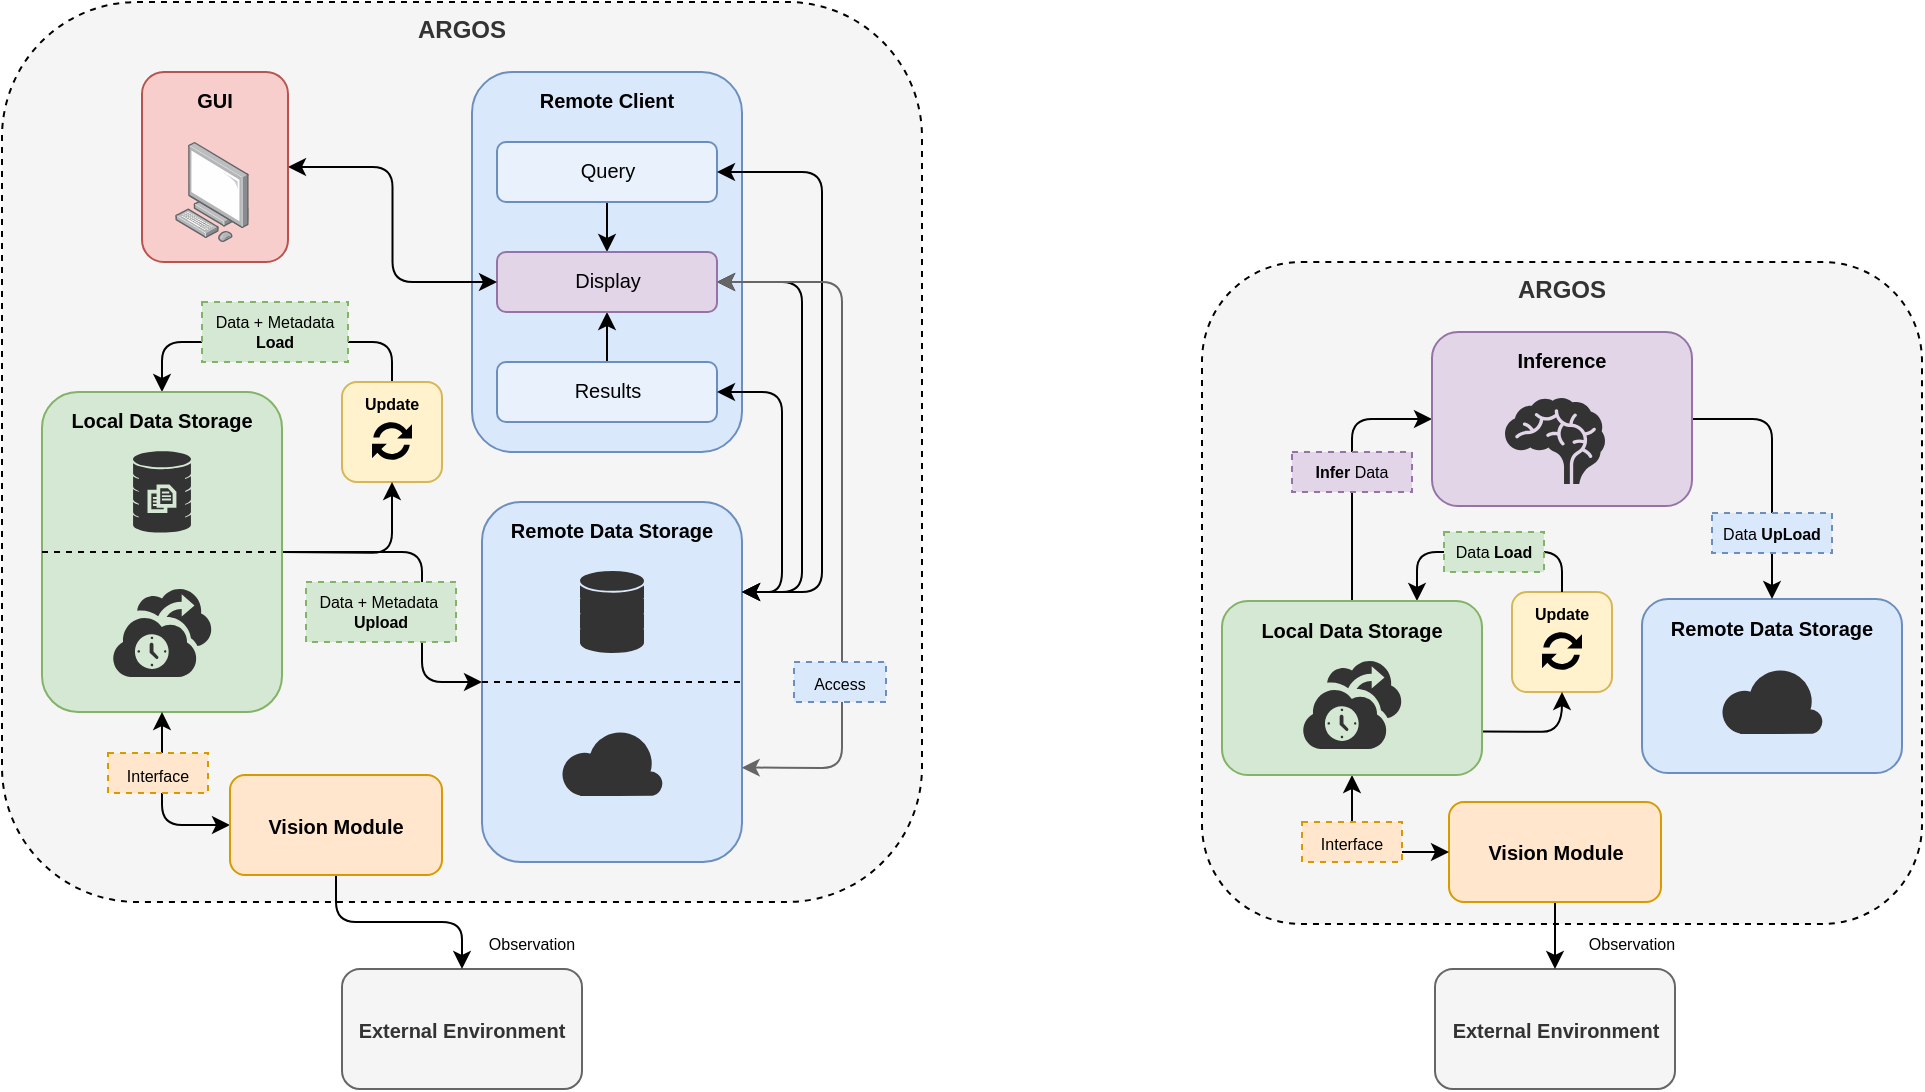 <mxfile version="12.3.2" type="device" pages="1"><diagram id="5GVuBqUjWcAjGzismfew" name="Page-1"><mxGraphModel dx="1949" dy="4353" grid="1" gridSize="10" guides="1" tooltips="1" connect="1" arrows="1" fold="1" page="1" pageScale="1" pageWidth="827" pageHeight="1169" math="0" shadow="0"><root><mxCell id="0"/><mxCell id="1" parent="0"/><mxCell id="iI6DUSEH1t7nqYiS6aJ8-1" value="&lt;span&gt;ARGOS&lt;/span&gt;" style="rounded=1;whiteSpace=wrap;html=1;dashed=1;verticalAlign=top;fontStyle=1;fillColor=#f5f5f5;strokeColor=#000000;fontColor=#333333;" parent="1" vertex="1"><mxGeometry x="-650" y="-3330" width="460" height="450" as="geometry"/></mxCell><mxCell id="iI6DUSEH1t7nqYiS6aJ8-2" style="edgeStyle=orthogonalEdgeStyle;rounded=1;orthogonalLoop=1;jettySize=auto;html=1;exitX=0.5;exitY=0;exitDx=0;exitDy=0;entryX=0.5;entryY=0;entryDx=0;entryDy=0;fontSize=8;" parent="1" source="iI6DUSEH1t7nqYiS6aJ8-3" target="iI6DUSEH1t7nqYiS6aJ8-7" edge="1"><mxGeometry relative="1" as="geometry"><Array as="points"><mxPoint x="-455" y="-3160"/><mxPoint x="-570" y="-3160"/></Array></mxGeometry></mxCell><mxCell id="iI6DUSEH1t7nqYiS6aJ8-3" value="Update" style="rounded=1;whiteSpace=wrap;html=1;strokeColor=#d6b656;fillColor=#fff2cc;fontSize=8;verticalAlign=top;fontStyle=1" parent="1" vertex="1"><mxGeometry x="-480" y="-3140" width="50" height="50" as="geometry"/></mxCell><mxCell id="iI6DUSEH1t7nqYiS6aJ8-4" value="&lt;font size=&quot;1&quot;&gt;&lt;b&gt;Remote Data Storage&lt;/b&gt;&lt;/font&gt;" style="rounded=1;whiteSpace=wrap;html=1;strokeColor=#6c8ebf;fillColor=#dae8fc;verticalAlign=top;fontStyle=0" parent="1" vertex="1"><mxGeometry x="-410" y="-3080" width="130" height="180" as="geometry"/></mxCell><mxCell id="iI6DUSEH1t7nqYiS6aJ8-5" style="edgeStyle=orthogonalEdgeStyle;rounded=1;orthogonalLoop=1;jettySize=auto;html=1;entryX=0;entryY=0.5;entryDx=0;entryDy=0;exitX=1;exitY=0.5;exitDx=0;exitDy=0;" parent="1" source="iI6DUSEH1t7nqYiS6aJ8-7" target="iI6DUSEH1t7nqYiS6aJ8-4" edge="1"><mxGeometry relative="1" as="geometry"><Array as="points"><mxPoint x="-440" y="-3055"/><mxPoint x="-440" y="-2990"/></Array><mxPoint x="-510" y="-3060" as="sourcePoint"/></mxGeometry></mxCell><mxCell id="iI6DUSEH1t7nqYiS6aJ8-6" style="edgeStyle=orthogonalEdgeStyle;rounded=1;orthogonalLoop=1;jettySize=auto;html=1;entryX=0.5;entryY=1;entryDx=0;entryDy=0;fontSize=8;" parent="1" target="iI6DUSEH1t7nqYiS6aJ8-3" edge="1"><mxGeometry relative="1" as="geometry"><mxPoint x="-510" y="-3055" as="sourcePoint"/></mxGeometry></mxCell><mxCell id="iI6DUSEH1t7nqYiS6aJ8-7" value="&lt;font style=&quot;font-size: 10px&quot;&gt;Local Data Storage&lt;/font&gt;" style="rounded=1;whiteSpace=wrap;html=1;strokeColor=#82b366;fillColor=#d5e8d4;verticalAlign=top;fontStyle=1" parent="1" vertex="1"><mxGeometry x="-630" y="-3135" width="120" height="160" as="geometry"/></mxCell><mxCell id="iI6DUSEH1t7nqYiS6aJ8-8" value="&lt;font style=&quot;font-size: 10px&quot;&gt;&lt;b&gt;External Environment&lt;/b&gt;&lt;/font&gt;" style="rounded=1;whiteSpace=wrap;html=1;strokeColor=#666666;fillColor=#f5f5f5;fontColor=#333333;fontStyle=0" parent="1" vertex="1"><mxGeometry x="-480" y="-2846.5" width="120" height="60" as="geometry"/></mxCell><mxCell id="iI6DUSEH1t7nqYiS6aJ8-9" style="edgeStyle=orthogonalEdgeStyle;rounded=1;orthogonalLoop=1;jettySize=auto;html=1;exitX=0.5;exitY=1;exitDx=0;exitDy=0;entryX=0.5;entryY=0;entryDx=0;entryDy=0;" parent="1" source="iI6DUSEH1t7nqYiS6aJ8-11" target="iI6DUSEH1t7nqYiS6aJ8-8" edge="1"><mxGeometry relative="1" as="geometry"/></mxCell><mxCell id="iI6DUSEH1t7nqYiS6aJ8-10" style="edgeStyle=orthogonalEdgeStyle;rounded=1;orthogonalLoop=1;jettySize=auto;html=1;exitX=0;exitY=0.5;exitDx=0;exitDy=0;fontSize=8;fontColor=#FFFFFF;startArrow=classic;startFill=1;" parent="1" source="iI6DUSEH1t7nqYiS6aJ8-11" target="iI6DUSEH1t7nqYiS6aJ8-7" edge="1"><mxGeometry relative="1" as="geometry"/></mxCell><mxCell id="iI6DUSEH1t7nqYiS6aJ8-11" value="&lt;font size=&quot;1&quot;&gt;&lt;b&gt;Vision Module&lt;/b&gt;&lt;/font&gt;" style="rounded=1;whiteSpace=wrap;html=1;strokeColor=#d79b00;fillColor=#ffe6cc;fontStyle=0" parent="1" vertex="1"><mxGeometry x="-536" y="-2943.5" width="106" height="50" as="geometry"/></mxCell><mxCell id="iI6DUSEH1t7nqYiS6aJ8-12" value="Data + Metadata&amp;nbsp;&lt;br&gt;&lt;b&gt;Upload&lt;/b&gt;" style="text;html=1;strokeColor=#82b366;fillColor=#d5e8d4;align=center;verticalAlign=middle;whiteSpace=wrap;rounded=0;dashed=1;fontSize=8;" parent="1" vertex="1"><mxGeometry x="-498" y="-3040" width="75" height="30" as="geometry"/></mxCell><mxCell id="iI6DUSEH1t7nqYiS6aJ8-13" value="&lt;font style=&quot;font-size: 8px&quot;&gt;Interface&lt;/font&gt;" style="text;html=1;strokeColor=#d79b00;fillColor=#ffe6cc;align=center;verticalAlign=middle;whiteSpace=wrap;rounded=0;dashed=1;fontSize=10;" parent="1" vertex="1"><mxGeometry x="-597" y="-2954.5" width="50" height="20" as="geometry"/></mxCell><mxCell id="iI6DUSEH1t7nqYiS6aJ8-14" value="" style="endArrow=none;dashed=1;html=1;exitX=0;exitY=0.5;exitDx=0;exitDy=0;entryX=1;entryY=0.5;entryDx=0;entryDy=0;" parent="1" source="iI6DUSEH1t7nqYiS6aJ8-4" target="iI6DUSEH1t7nqYiS6aJ8-4" edge="1"><mxGeometry width="50" height="50" relative="1" as="geometry"><mxPoint x="-230" y="-2925" as="sourcePoint"/><mxPoint x="-180" y="-2975" as="targetPoint"/></mxGeometry></mxCell><mxCell id="iI6DUSEH1t7nqYiS6aJ8-15" value="" style="endArrow=none;dashed=1;html=1;exitX=0;exitY=0.5;exitDx=0;exitDy=0;entryX=1;entryY=0.5;entryDx=0;entryDy=0;" parent="1" source="iI6DUSEH1t7nqYiS6aJ8-7" target="iI6DUSEH1t7nqYiS6aJ8-7" edge="1"><mxGeometry width="50" height="50" relative="1" as="geometry"><mxPoint x="-720" y="-2955" as="sourcePoint"/><mxPoint x="-670" y="-3005" as="targetPoint"/></mxGeometry></mxCell><mxCell id="iI6DUSEH1t7nqYiS6aJ8-16" value="" style="verticalLabelPosition=bottom;html=1;verticalAlign=top;align=center;strokeColor=none;fillColor=#333333;shape=mxgraph.azure.backup_service;dashed=1;" parent="1" vertex="1"><mxGeometry x="-595" y="-3037.5" width="50" height="45" as="geometry"/></mxCell><mxCell id="iI6DUSEH1t7nqYiS6aJ8-17" value="" style="html=1;aspect=fixed;strokeColor=none;shadow=0;align=center;verticalAlign=top;fillColor=#333333;shape=mxgraph.gcp2.database_3;dashed=1;" parent="1" vertex="1"><mxGeometry x="-584.5" y="-3105.5" width="29" height="41" as="geometry"/></mxCell><mxCell id="iI6DUSEH1t7nqYiS6aJ8-18" value="" style="pointerEvents=1;shadow=0;dashed=0;html=1;strokeColor=none;labelPosition=center;verticalLabelPosition=bottom;verticalAlign=top;align=center;fillColor=#000000;shape=mxgraph.mscae.intune.update;fontSize=8;direction=east;flipH=0;" parent="1" vertex="1"><mxGeometry x="-465" y="-3120.5" width="20" height="20" as="geometry"/></mxCell><mxCell id="iI6DUSEH1t7nqYiS6aJ8-19" value="" style="html=1;aspect=fixed;strokeColor=#333333;shadow=0;align=center;verticalAlign=middle;fillColor=#333333;shape=mxgraph.gcp2.database_2;fontSize=8;fontColor=#333333;" parent="1" vertex="1"><mxGeometry x="-360.5" y="-3045" width="31" height="40" as="geometry"/></mxCell><mxCell id="iI6DUSEH1t7nqYiS6aJ8-20" value="" style="verticalLabelPosition=bottom;html=1;verticalAlign=top;align=center;strokeColor=#333333;fillColor=#333333;shape=mxgraph.azure.cloud;fontSize=8;" parent="1" vertex="1"><mxGeometry x="-370" y="-2966" width="50" height="32.5" as="geometry"/></mxCell><mxCell id="iI6DUSEH1t7nqYiS6aJ8-21" value="Data + Metadata &lt;b&gt;Load&lt;/b&gt;" style="text;html=1;strokeColor=#82b366;fillColor=#d5e8d4;align=center;verticalAlign=middle;whiteSpace=wrap;rounded=0;dashed=1;fontSize=8;" parent="1" vertex="1"><mxGeometry x="-550" y="-3180" width="73" height="30" as="geometry"/></mxCell><mxCell id="iI6DUSEH1t7nqYiS6aJ8-22" value="&lt;font size=&quot;1&quot;&gt;&lt;b&gt;Remote Client&lt;/b&gt;&lt;/font&gt;" style="rounded=1;whiteSpace=wrap;html=1;strokeColor=#6c8ebf;fillColor=#dae8fc;verticalAlign=top;" parent="1" vertex="1"><mxGeometry x="-415" y="-3295" width="135" height="190" as="geometry"/></mxCell><mxCell id="iI6DUSEH1t7nqYiS6aJ8-23" style="edgeStyle=orthogonalEdgeStyle;rounded=1;orthogonalLoop=1;jettySize=auto;html=1;exitX=0.5;exitY=1;exitDx=0;exitDy=0;entryX=0.5;entryY=0;entryDx=0;entryDy=0;startArrow=none;startFill=0;" parent="1" source="iI6DUSEH1t7nqYiS6aJ8-24" target="iI6DUSEH1t7nqYiS6aJ8-27" edge="1"><mxGeometry relative="1" as="geometry"/></mxCell><mxCell id="iI6DUSEH1t7nqYiS6aJ8-24" value="&lt;font style=&quot;font-size: 10px&quot;&gt;Query&lt;/font&gt;" style="rounded=1;whiteSpace=wrap;html=1;strokeColor=#6c8ebf;fillColor=#E8F1FC;verticalAlign=top;fontStyle=0" parent="1" vertex="1"><mxGeometry x="-402.5" y="-3260" width="110" height="30" as="geometry"/></mxCell><mxCell id="iI6DUSEH1t7nqYiS6aJ8-25" style="edgeStyle=orthogonalEdgeStyle;rounded=1;orthogonalLoop=1;jettySize=auto;html=1;exitX=1;exitY=0.5;exitDx=0;exitDy=0;entryX=1;entryY=0.25;entryDx=0;entryDy=0;startArrow=classic;startFill=1;" parent="1" source="iI6DUSEH1t7nqYiS6aJ8-27" target="iI6DUSEH1t7nqYiS6aJ8-4" edge="1"><mxGeometry relative="1" as="geometry"><Array as="points"><mxPoint x="-250" y="-3190"/><mxPoint x="-250" y="-3035"/></Array></mxGeometry></mxCell><mxCell id="iI6DUSEH1t7nqYiS6aJ8-26" style="edgeStyle=orthogonalEdgeStyle;rounded=1;orthogonalLoop=1;jettySize=auto;html=1;exitX=0.5;exitY=1;exitDx=0;exitDy=0;entryX=0.5;entryY=0;entryDx=0;entryDy=0;startArrow=classic;startFill=1;endArrow=none;endFill=0;" parent="1" source="iI6DUSEH1t7nqYiS6aJ8-27" target="iI6DUSEH1t7nqYiS6aJ8-28" edge="1"><mxGeometry relative="1" as="geometry"/></mxCell><mxCell id="iI6DUSEH1t7nqYiS6aJ8-27" value="&lt;font style=&quot;font-size: 10px&quot;&gt;Display&lt;/font&gt;" style="rounded=1;whiteSpace=wrap;html=1;strokeColor=#9673a6;fillColor=#e1d5e7;verticalAlign=top;fontStyle=0;" parent="1" vertex="1"><mxGeometry x="-402.5" y="-3205" width="110" height="30" as="geometry"/></mxCell><mxCell id="iI6DUSEH1t7nqYiS6aJ8-28" value="&lt;font style=&quot;font-size: 10px&quot;&gt;Results&lt;/font&gt;" style="rounded=1;whiteSpace=wrap;html=1;strokeColor=#6C8EBF;fillColor=#E8F1FC;verticalAlign=top;fontStyle=0" parent="1" vertex="1"><mxGeometry x="-402.5" y="-3150" width="110" height="30" as="geometry"/></mxCell><mxCell id="iI6DUSEH1t7nqYiS6aJ8-29" style="edgeStyle=orthogonalEdgeStyle;rounded=1;orthogonalLoop=1;jettySize=auto;html=1;exitX=1;exitY=0.25;exitDx=0;exitDy=0;entryX=1;entryY=0.5;entryDx=0;entryDy=0;startArrow=classic;startFill=1;" parent="1" source="iI6DUSEH1t7nqYiS6aJ8-4" target="iI6DUSEH1t7nqYiS6aJ8-24" edge="1"><mxGeometry relative="1" as="geometry"><Array as="points"><mxPoint x="-240" y="-3035"/><mxPoint x="-240" y="-3245"/></Array></mxGeometry></mxCell><mxCell id="iI6DUSEH1t7nqYiS6aJ8-30" style="edgeStyle=orthogonalEdgeStyle;rounded=1;orthogonalLoop=1;jettySize=auto;html=1;exitX=1;exitY=0.5;exitDx=0;exitDy=0;entryX=1;entryY=0.25;entryDx=0;entryDy=0;startArrow=classic;startFill=1;" parent="1" source="iI6DUSEH1t7nqYiS6aJ8-28" target="iI6DUSEH1t7nqYiS6aJ8-4" edge="1"><mxGeometry relative="1" as="geometry"><Array as="points"><mxPoint x="-260" y="-3135"/><mxPoint x="-260" y="-3035"/></Array></mxGeometry></mxCell><mxCell id="iI6DUSEH1t7nqYiS6aJ8-31" style="edgeStyle=orthogonalEdgeStyle;rounded=1;orthogonalLoop=1;jettySize=auto;html=1;exitX=1;exitY=0.5;exitDx=0;exitDy=0;entryX=0;entryY=0.5;entryDx=0;entryDy=0;startArrow=classic;startFill=1;" parent="1" source="iI6DUSEH1t7nqYiS6aJ8-32" target="iI6DUSEH1t7nqYiS6aJ8-27" edge="1"><mxGeometry relative="1" as="geometry"/></mxCell><mxCell id="iI6DUSEH1t7nqYiS6aJ8-32" value="&lt;div&gt;&lt;span style=&quot;font-size: 10px&quot;&gt;GUI&lt;/span&gt;&lt;/div&gt;" style="rounded=1;whiteSpace=wrap;html=1;strokeColor=#b85450;fillColor=#f8cecc;verticalAlign=top;align=center;fontStyle=1" parent="1" vertex="1"><mxGeometry x="-580" y="-3295" width="73" height="95" as="geometry"/></mxCell><mxCell id="iI6DUSEH1t7nqYiS6aJ8-33" value="" style="points=[];aspect=fixed;html=1;align=center;shadow=0;dashed=0;image;image=img/lib/allied_telesis/computer_and_terminals/Personal_Computer.svg;strokeColor=#6C8EBF;fillColor=#000000;" parent="1" vertex="1"><mxGeometry x="-564" y="-3260" width="38" height="50" as="geometry"/></mxCell><mxCell id="iI6DUSEH1t7nqYiS6aJ8-34" style="edgeStyle=orthogonalEdgeStyle;rounded=1;orthogonalLoop=1;jettySize=auto;html=1;exitX=0.999;exitY=0.738;exitDx=0;exitDy=0;entryX=1;entryY=0.5;entryDx=0;entryDy=0;startArrow=classic;startFill=1;fillColor=#f5f5f5;strokeColor=#666666;exitPerimeter=0;" parent="1" source="iI6DUSEH1t7nqYiS6aJ8-4" target="iI6DUSEH1t7nqYiS6aJ8-27" edge="1"><mxGeometry relative="1" as="geometry"><Array as="points"><mxPoint x="-270" y="-2947"/><mxPoint x="-230" y="-2947"/><mxPoint x="-230" y="-3185"/></Array></mxGeometry></mxCell><mxCell id="iI6DUSEH1t7nqYiS6aJ8-35" value="&lt;font style=&quot;font-size: 8px&quot;&gt;Observation&lt;/font&gt;" style="text;html=1;strokeColor=none;fillColor=none;align=center;verticalAlign=middle;whiteSpace=wrap;rounded=0;dashed=1;fontSize=10;" parent="1" vertex="1"><mxGeometry x="-420" y="-2870" width="70" height="20" as="geometry"/></mxCell><mxCell id="iI6DUSEH1t7nqYiS6aJ8-36" value="&lt;font style=&quot;font-size: 8px&quot;&gt;Access&lt;/font&gt;" style="text;html=1;align=center;verticalAlign=middle;whiteSpace=wrap;rounded=0;dashed=1;fontSize=10;fillColor=#dae8fc;strokeColor=#6c8ebf;" parent="1" vertex="1"><mxGeometry x="-254" y="-3000" width="46" height="20" as="geometry"/></mxCell><mxCell id="iI6DUSEH1t7nqYiS6aJ8-37" value="&lt;span&gt;ARGOS&lt;/span&gt;" style="rounded=1;whiteSpace=wrap;html=1;dashed=1;verticalAlign=top;fontStyle=1;fillColor=#f5f5f5;strokeColor=#000000;fontColor=#333333;" parent="1" vertex="1"><mxGeometry x="-50" y="-3200" width="360" height="331" as="geometry"/></mxCell><mxCell id="iI6DUSEH1t7nqYiS6aJ8-39" value="Update" style="rounded=1;whiteSpace=wrap;html=1;strokeColor=#d6b656;fillColor=#fff2cc;fontSize=8;verticalAlign=top;fontStyle=1" parent="1" vertex="1"><mxGeometry x="105" y="-3035" width="50" height="50" as="geometry"/></mxCell><mxCell id="iI6DUSEH1t7nqYiS6aJ8-40" value="&lt;font size=&quot;1&quot;&gt;&lt;b&gt;Remote Data Storage&lt;/b&gt;&lt;/font&gt;" style="rounded=1;whiteSpace=wrap;html=1;strokeColor=#6c8ebf;fillColor=#dae8fc;verticalAlign=top;fontStyle=0" parent="1" vertex="1"><mxGeometry x="170" y="-3031.5" width="130" height="87" as="geometry"/></mxCell><mxCell id="iI6DUSEH1t7nqYiS6aJ8-44" value="&lt;font style=&quot;font-size: 10px&quot;&gt;&lt;b&gt;External Environment&lt;/b&gt;&lt;/font&gt;" style="rounded=1;whiteSpace=wrap;html=1;strokeColor=#666666;fillColor=#f5f5f5;fontColor=#333333;fontStyle=0" parent="1" vertex="1"><mxGeometry x="66.5" y="-2846.5" width="120" height="60" as="geometry"/></mxCell><mxCell id="iI6DUSEH1t7nqYiS6aJ8-45" style="edgeStyle=orthogonalEdgeStyle;rounded=1;orthogonalLoop=1;jettySize=auto;html=1;exitX=0.5;exitY=1;exitDx=0;exitDy=0;entryX=0.5;entryY=0;entryDx=0;entryDy=0;" parent="1" source="iI6DUSEH1t7nqYiS6aJ8-47" target="iI6DUSEH1t7nqYiS6aJ8-44" edge="1"><mxGeometry relative="1" as="geometry"/></mxCell><mxCell id="iI6DUSEH1t7nqYiS6aJ8-47" value="&lt;font size=&quot;1&quot;&gt;&lt;b&gt;Vision Module&lt;/b&gt;&lt;/font&gt;" style="rounded=1;whiteSpace=wrap;html=1;strokeColor=#d79b00;fillColor=#ffe6cc;fontStyle=0" parent="1" vertex="1"><mxGeometry x="73.5" y="-2930" width="106" height="50" as="geometry"/></mxCell><mxCell id="iI6DUSEH1t7nqYiS6aJ8-54" value="" style="pointerEvents=1;shadow=0;dashed=0;html=1;strokeColor=none;labelPosition=center;verticalLabelPosition=bottom;verticalAlign=top;align=center;fillColor=#000000;shape=mxgraph.mscae.intune.update;fontSize=8;direction=east;flipH=0;" parent="1" vertex="1"><mxGeometry x="120" y="-3015.5" width="20" height="20" as="geometry"/></mxCell><mxCell id="iI6DUSEH1t7nqYiS6aJ8-56" value="" style="verticalLabelPosition=bottom;html=1;verticalAlign=top;align=center;strokeColor=#333333;fillColor=#333333;shape=mxgraph.azure.cloud;fontSize=8;" parent="1" vertex="1"><mxGeometry x="210" y="-2997" width="50" height="32.5" as="geometry"/></mxCell><mxCell id="iI6DUSEH1t7nqYiS6aJ8-71" value="&lt;font style=&quot;font-size: 8px&quot;&gt;Observation&lt;/font&gt;" style="text;html=1;strokeColor=none;fillColor=none;align=center;verticalAlign=middle;whiteSpace=wrap;rounded=0;dashed=1;fontSize=10;" parent="1" vertex="1"><mxGeometry x="130" y="-2870" width="70" height="20" as="geometry"/></mxCell><mxCell id="iI6DUSEH1t7nqYiS6aJ8-74" style="edgeStyle=none;rounded=1;orthogonalLoop=1;jettySize=auto;html=1;exitX=0.5;exitY=1;exitDx=0;exitDy=0;entryX=0;entryY=0.5;entryDx=0;entryDy=0;startArrow=classic;startFill=1;" parent="1" source="iI6DUSEH1t7nqYiS6aJ8-73" target="iI6DUSEH1t7nqYiS6aJ8-47" edge="1"><mxGeometry relative="1" as="geometry"><Array as="points"><mxPoint x="25" y="-2905"/></Array></mxGeometry></mxCell><mxCell id="iI6DUSEH1t7nqYiS6aJ8-78" style="edgeStyle=orthogonalEdgeStyle;rounded=1;orthogonalLoop=1;jettySize=auto;html=1;exitX=0.75;exitY=0;exitDx=0;exitDy=0;entryX=0.5;entryY=0;entryDx=0;entryDy=0;startArrow=classic;startFill=1;endArrow=none;endFill=0;" parent="1" source="iI6DUSEH1t7nqYiS6aJ8-73" target="iI6DUSEH1t7nqYiS6aJ8-39" edge="1"><mxGeometry relative="1" as="geometry"/></mxCell><mxCell id="iI6DUSEH1t7nqYiS6aJ8-83" style="edgeStyle=orthogonalEdgeStyle;rounded=1;orthogonalLoop=1;jettySize=auto;html=1;exitX=1;exitY=0.75;exitDx=0;exitDy=0;entryX=0.5;entryY=1;entryDx=0;entryDy=0;startArrow=none;startFill=0;endArrow=classic;endFill=1;curved=1;" parent="1" source="iI6DUSEH1t7nqYiS6aJ8-73" target="iI6DUSEH1t7nqYiS6aJ8-39" edge="1"><mxGeometry relative="1" as="geometry"><Array as="points"><mxPoint x="110" y="-2965"/><mxPoint x="130" y="-2965"/></Array></mxGeometry></mxCell><mxCell id="iI6DUSEH1t7nqYiS6aJ8-84" style="edgeStyle=orthogonalEdgeStyle;rounded=1;orthogonalLoop=1;jettySize=auto;html=1;exitX=0.5;exitY=0;exitDx=0;exitDy=0;entryX=0;entryY=0.5;entryDx=0;entryDy=0;startArrow=none;startFill=0;endArrow=classic;endFill=1;" parent="1" source="iI6DUSEH1t7nqYiS6aJ8-73" target="iI6DUSEH1t7nqYiS6aJ8-79" edge="1"><mxGeometry relative="1" as="geometry"/></mxCell><mxCell id="iI6DUSEH1t7nqYiS6aJ8-73" value="&lt;span style=&quot;font-size: 10px ; font-weight: 700&quot;&gt;Local Data Storage&lt;/span&gt;" style="rounded=1;whiteSpace=wrap;html=1;strokeColor=#82b366;fillColor=#d5e8d4;verticalAlign=top;fontStyle=0" parent="1" vertex="1"><mxGeometry x="-40" y="-3030.5" width="130" height="87" as="geometry"/></mxCell><mxCell id="iI6DUSEH1t7nqYiS6aJ8-49" value="&lt;font style=&quot;font-size: 8px&quot;&gt;Interface&lt;/font&gt;" style="text;html=1;strokeColor=#d79b00;fillColor=#ffe6cc;align=center;verticalAlign=middle;whiteSpace=wrap;rounded=0;dashed=1;fontSize=10;" parent="1" vertex="1"><mxGeometry y="-2920" width="50" height="20" as="geometry"/></mxCell><mxCell id="iI6DUSEH1t7nqYiS6aJ8-52" value="" style="verticalLabelPosition=bottom;html=1;verticalAlign=top;align=center;strokeColor=none;fillColor=#333333;shape=mxgraph.azure.backup_service;dashed=1;" parent="1" vertex="1"><mxGeometry y="-3001.5" width="50" height="45" as="geometry"/></mxCell><mxCell id="iI6DUSEH1t7nqYiS6aJ8-57" value="Data &lt;b&gt;Load&lt;/b&gt;" style="text;html=1;strokeColor=#82b366;fillColor=#d5e8d4;align=center;verticalAlign=middle;whiteSpace=wrap;rounded=0;dashed=1;fontSize=8;" parent="1" vertex="1"><mxGeometry x="71" y="-3065" width="50" height="20" as="geometry"/></mxCell><mxCell id="iI6DUSEH1t7nqYiS6aJ8-85" style="edgeStyle=orthogonalEdgeStyle;rounded=1;orthogonalLoop=1;jettySize=auto;html=1;exitX=1;exitY=0.5;exitDx=0;exitDy=0;entryX=0.5;entryY=0;entryDx=0;entryDy=0;startArrow=none;startFill=0;endArrow=classic;endFill=1;" parent="1" source="iI6DUSEH1t7nqYiS6aJ8-79" target="iI6DUSEH1t7nqYiS6aJ8-40" edge="1"><mxGeometry relative="1" as="geometry"/></mxCell><mxCell id="iI6DUSEH1t7nqYiS6aJ8-79" value="&lt;font size=&quot;1&quot;&gt;&lt;b&gt;Inference&lt;/b&gt;&lt;/font&gt;" style="rounded=1;whiteSpace=wrap;html=1;strokeColor=#9673a6;fillColor=#e1d5e7;verticalAlign=top;fontStyle=0" parent="1" vertex="1"><mxGeometry x="65" y="-3165" width="130" height="87" as="geometry"/></mxCell><mxCell id="iI6DUSEH1t7nqYiS6aJ8-81" value="Data &lt;b&gt;UpLoad&lt;/b&gt;" style="text;html=1;strokeColor=#6c8ebf;fillColor=#dae8fc;align=center;verticalAlign=middle;whiteSpace=wrap;rounded=0;dashed=1;fontSize=8;" parent="1" vertex="1"><mxGeometry x="205" y="-3074.5" width="60" height="20" as="geometry"/></mxCell><mxCell id="iI6DUSEH1t7nqYiS6aJ8-86" value="&lt;b&gt;Infer &lt;/b&gt;Data" style="text;html=1;strokeColor=#9673a6;fillColor=#e1d5e7;align=center;verticalAlign=middle;whiteSpace=wrap;rounded=0;dashed=1;fontSize=8;" parent="1" vertex="1"><mxGeometry x="-5" y="-3105" width="60" height="20" as="geometry"/></mxCell><mxCell id="iI6DUSEH1t7nqYiS6aJ8-87" value="" style="shape=mxgraph.signs.healthcare.brain;html=1;fillColor=#333333;strokeColor=none;verticalLabelPosition=bottom;verticalAlign=top;align=center;" parent="1" vertex="1"><mxGeometry x="101.5" y="-3132" width="50" height="43" as="geometry"/></mxCell></root></mxGraphModel></diagram></mxfile>